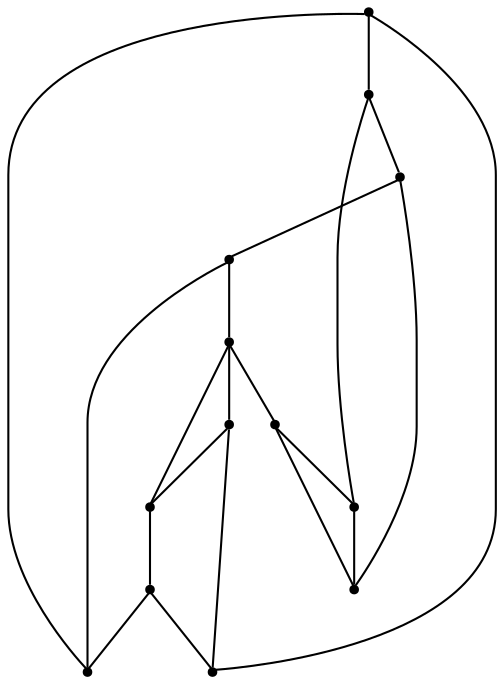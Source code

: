 graph {
  node [shape=point,comment="{\"directed\":false,\"doi\":\"10.1007/978-3-030-04414-5_11\",\"figure\":\"1 (4)\"}"]

  v0 [pos="754.1909368133249,495.3665059659785"]
  v1 [pos="637.5056816303306,261.9998969572961"]
  v2 [pos="664.7309354908525,378.68293518840153"]
  v3 [pos="660.8427581022966,332.01134138073803"]
  v4 [pos="684.1798345742625,425.35626175921095"]
  v5 [pos="697.1277081859096,467.0664420049689"]
  v6 [pos="614.1686687467823,378.68268083784807"]
  v7 [pos="824.2021026408052,378.68268083784807"]
  v8 [pos="754.1909368133249,378.68268083784807"]
  v9 [pos="800.8650897572568,285.3376014902792"]
  v10 [pos="746.4189060486163,404.6114306141689"]
  v11 [pos="671.156926629732,295.64968829088735"]
  v12 [pos="765.859475049308,297.007133349656"]

  v0 -- v1 [id="-1",pos="754.1909368133249,495.3665059659785 545.4077783880784,470.36287684353647 520.820490035754,390.35110786200795 637.5056816303306,261.9998969572961"]
  v6 -- v4 [id="-2",pos="614.1686687467823,378.68268083784807 684.1798345742625,425.35626175921095 684.1798345742625,425.35626175921095 684.1798345742625,425.35626175921095"]
  v1 -- v11 [id="-3",pos="637.5056816303306,261.9998969572961 671.156926629732,295.64968829088735 671.156926629732,295.64968829088735 671.156926629732,295.64968829088735"]
  v1 -- v9 [id="-4",pos="637.5056816303306,261.9998969572961 800.8650897572568,285.3376014902792 800.8650897572568,285.3376014902792 800.8650897572568,285.3376014902792"]
  v3 -- v12 [id="-5",pos="660.8427581022966,332.01134138073803 765.859475049308,297.007133349656 765.859475049308,297.007133349656 765.859475049308,297.007133349656"]
  v12 -- v9 [id="-6",pos="765.859475049308,297.007133349656 800.8650897572568,285.3376014902792 800.8650897572568,285.3376014902792 800.8650897572568,285.3376014902792"]
  v3 -- v11 [id="-7",pos="660.8427581022966,332.01134138073803 671.156926629732,295.64968829088735 671.156926629732,295.64968829088735 671.156926629732,295.64968829088735"]
  v11 -- v12 [id="-8",pos="671.156926629732,295.64968829088735 765.859475049308,297.007133349656 765.859475049308,297.007133349656 765.859475049308,297.007133349656"]
  v4 -- v10 [id="-9",pos="684.1798345742625,425.35626175921095 746.4189060486163,404.6114306141689 746.4189060486163,404.6114306141689 746.4189060486163,404.6114306141689"]
  v10 -- v7 [id="-10",pos="746.4189060486163,404.6114306141689 824.2021026408052,378.68268083784807 824.2021026408052,378.68268083784807 824.2021026408052,378.68268083784807"]
  v10 -- v5 [id="-11",pos="746.4189060486163,404.6114306141689 697.1277081859096,467.0664420049689 697.1277081859096,467.0664420049689 697.1277081859096,467.0664420049689"]
  v0 -- v7 [id="-12",pos="754.1909368133249,495.3665059659785 824.2021026408052,378.68268083784807 824.2021026408052,378.68268083784807 824.2021026408052,378.68268083784807"]
  v8 -- v2 [id="-13",pos="754.1909368133249,378.68268083784807 664.7309354908525,378.68293518840153 664.7309354908525,378.68293518840153 664.7309354908525,378.68293518840153"]
  v2 -- v6 [id="-14",pos="664.7309354908525,378.68293518840153 614.1686687467823,378.68268083784807 614.1686687467823,378.68268083784807 614.1686687467823,378.68268083784807"]
  v9 -- v8 [id="-15",pos="800.8650897572568,285.3376014902792 754.1909368133249,378.68268083784807 754.1909368133249,378.68268083784807 754.1909368133249,378.68268083784807"]
  v7 -- v8 [id="-16",pos="824.2021026408052,378.68268083784807 754.1909368133249,378.68268083784807 754.1909368133249,378.68268083784807 754.1909368133249,378.68268083784807"]
  v6 -- v5 [id="-17",pos="614.1686687467823,378.68268083784807 625.273867229894,410.98635535011533 652.957307895382,440.3542316034741 697.1277081859096,467.0664420049689"]
  v5 -- v0 [id="-18",pos="697.1277081859096,467.0664420049689 713.8648869670873,476.72910638587325 732.8555356571135,486.2552773706429 754.1909368133249,495.3665059659785"]
  v4 -- v2 [id="-19",pos="684.1798345742625,425.35626175921095 674.5807585396146,415.757239779941 667.9423903292194,400.23376676784284 664.7309354908525,378.68293518840153"]
  v2 -- v3 [id="-20",pos="664.7309354908525,378.68293518840153 661.9838226085911,365.47743524322925 660.8427581022966,349.88580566295343 660.8427581022966,332.01134138073803"]
}